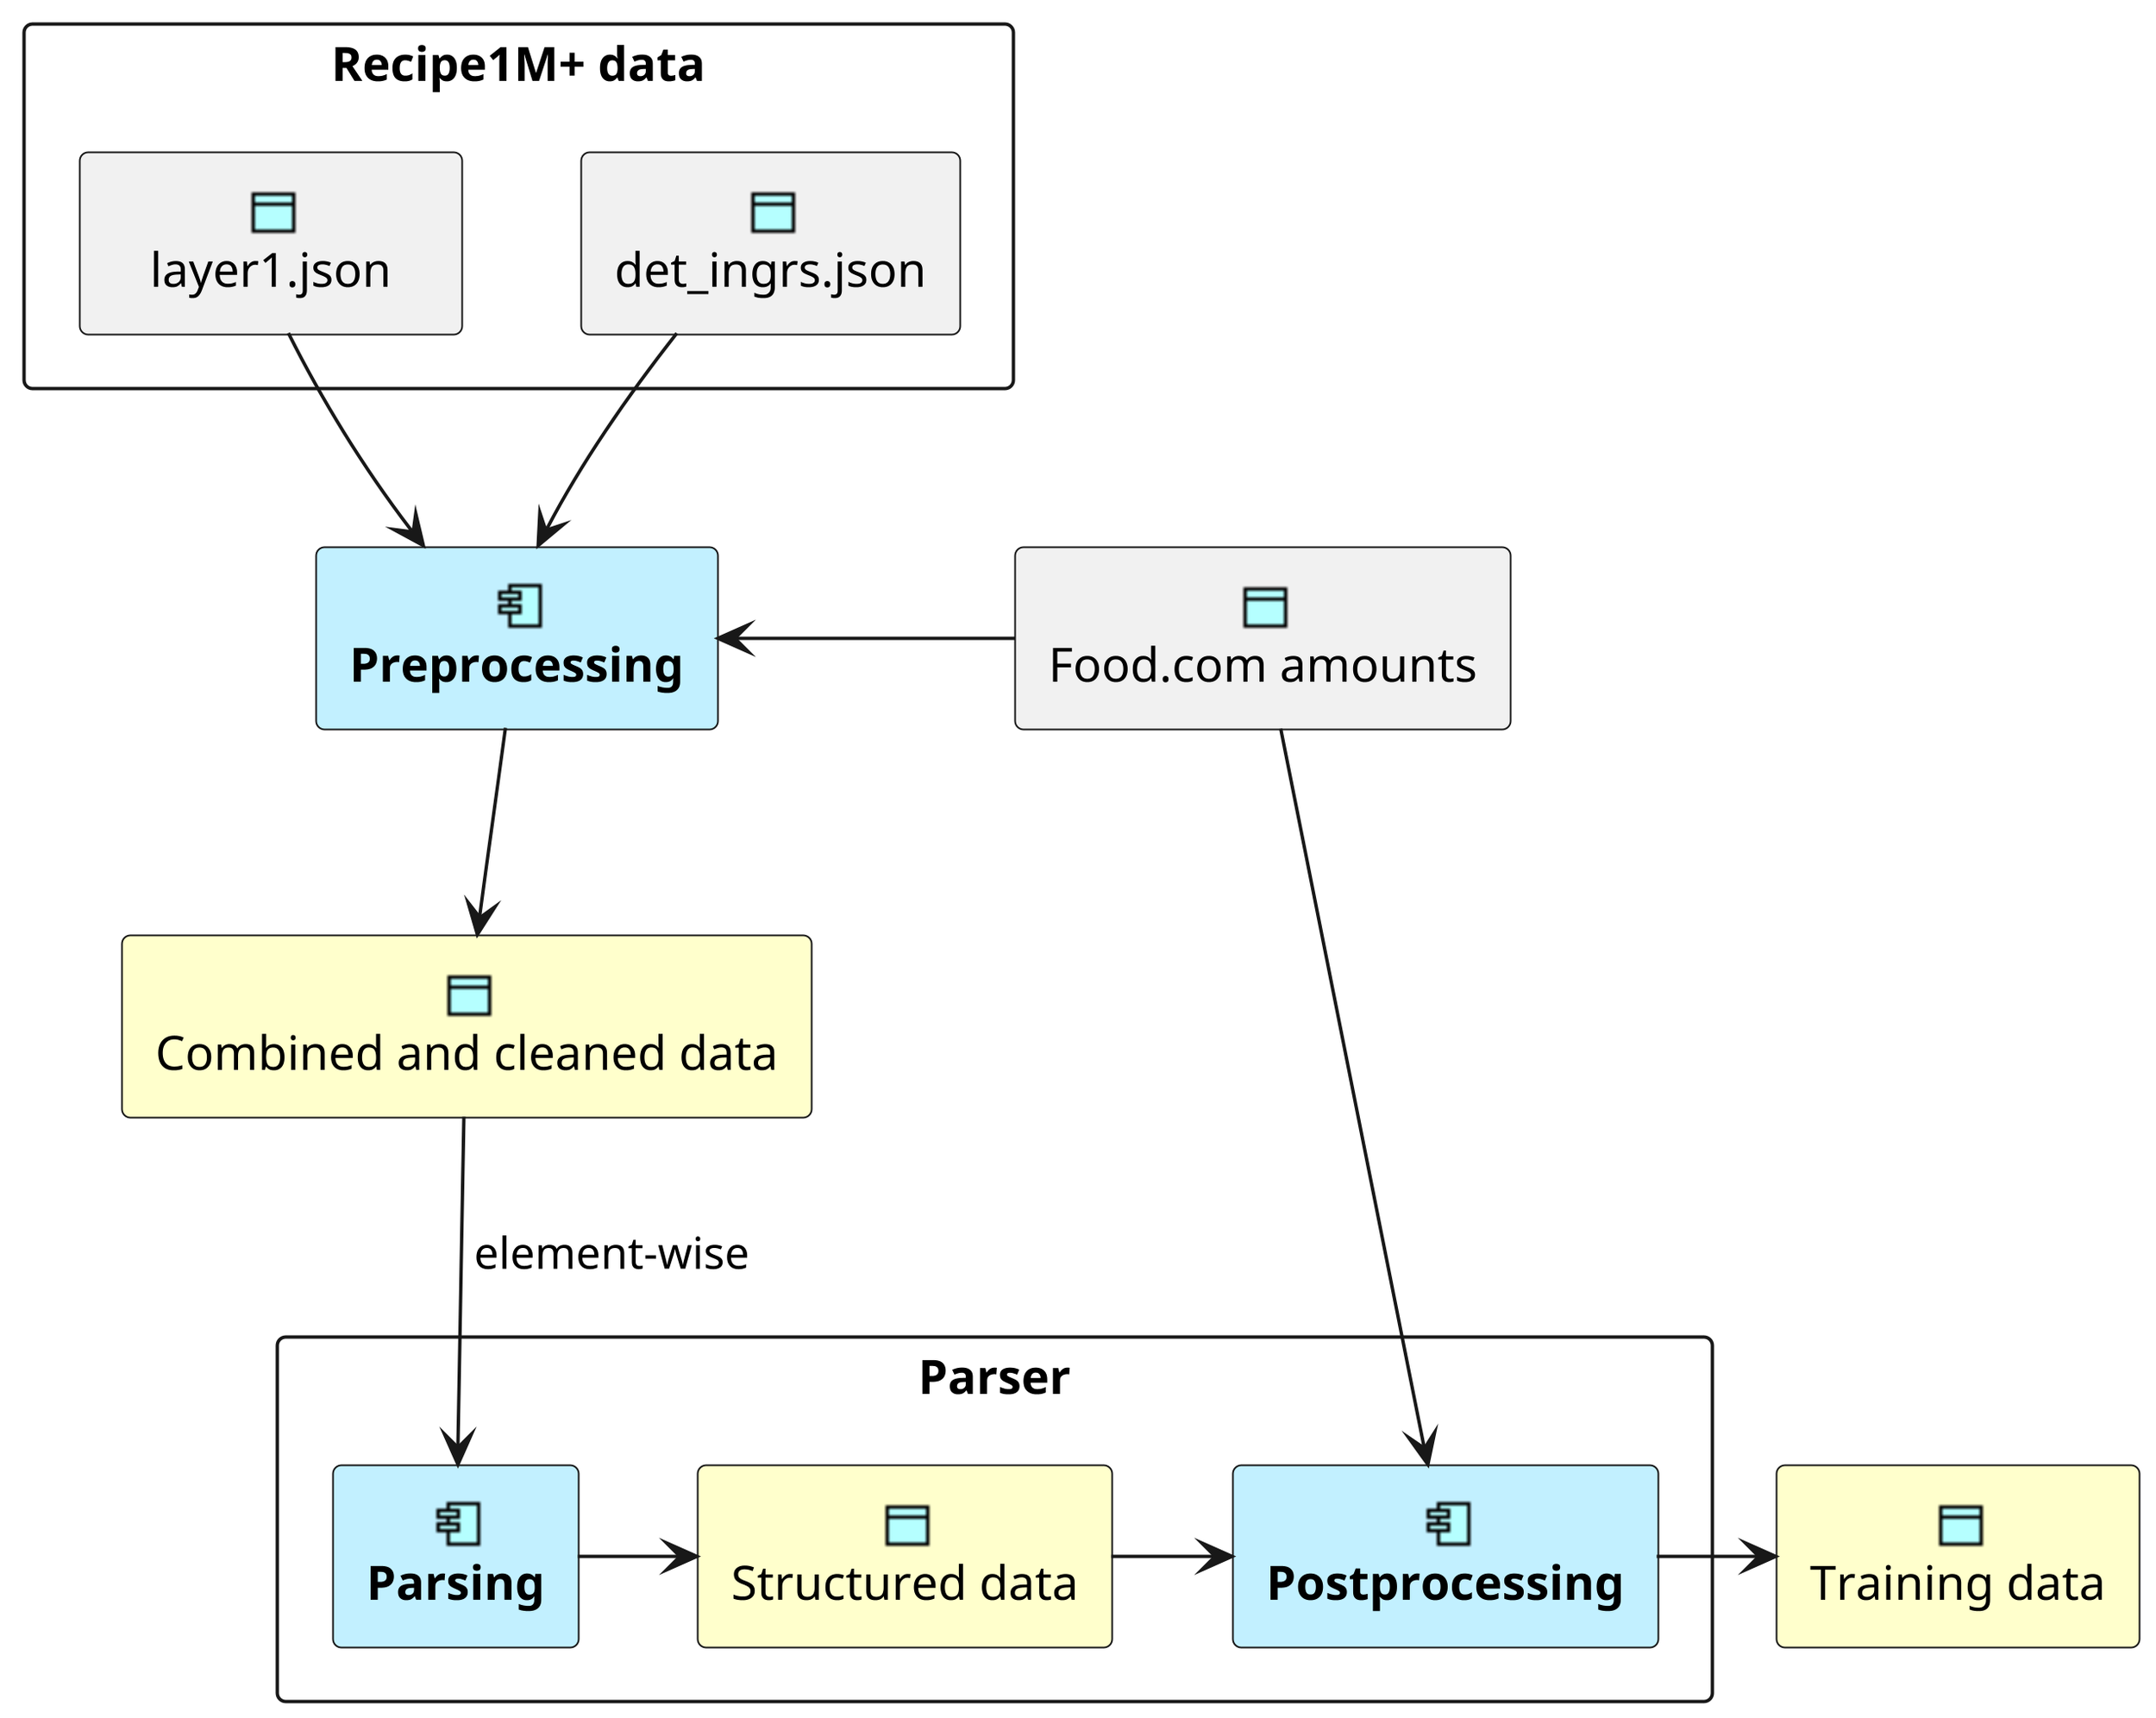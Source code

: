 @startuml parsing
scale 1000
' Diagram style
skinparam DefaultTextAlignment center

sprite $Object jar:archimate/application-data-object
sprite $Component jar:archimate/application-component
sprite $Web jar:archimate/technology-artifact

' Components

rectangle "Recipe1M+ data" {
    rectangle "det_ingrs.json"  as ingrs <<$Object>>
    rectangle "   layer1.json   "  as layer1 <<$Object>>
}

rectangle "**Preprocessing**" as pre <<$Component>>#APPLICATION
rectangle "Food.com amounts" as amounts <<$Object>>
rectangle "Combined and cleaned data" as comb <<$Object>>#BUSINESS

rectangle "Parser" {

    rectangle "**Parsing**" as quantulum <<$Component>>#APPLICATION
    rectangle "Structured data" as struct <<$Object>>#BUSINESS
    rectangle "**Postprocessing**" as post <<$Component>>#APPLICATION
}

rectangle "Training data" as data <<$Object>>#BUSINESS

' Connections
layer1 -right-> pre
ingrs -right-> pre

pre -down-> comb
comb -down-> quantulum : " element-wise"
quantulum -right-> struct
struct -right-> post
amounts -down--> post

post -right-> data

amounts -left-> pre

' Structure
layer1 -[hidden]right-> ingrs
layer1 -[hidden]down-> pre
ingrs -[hidden]down-> pre

@enduml